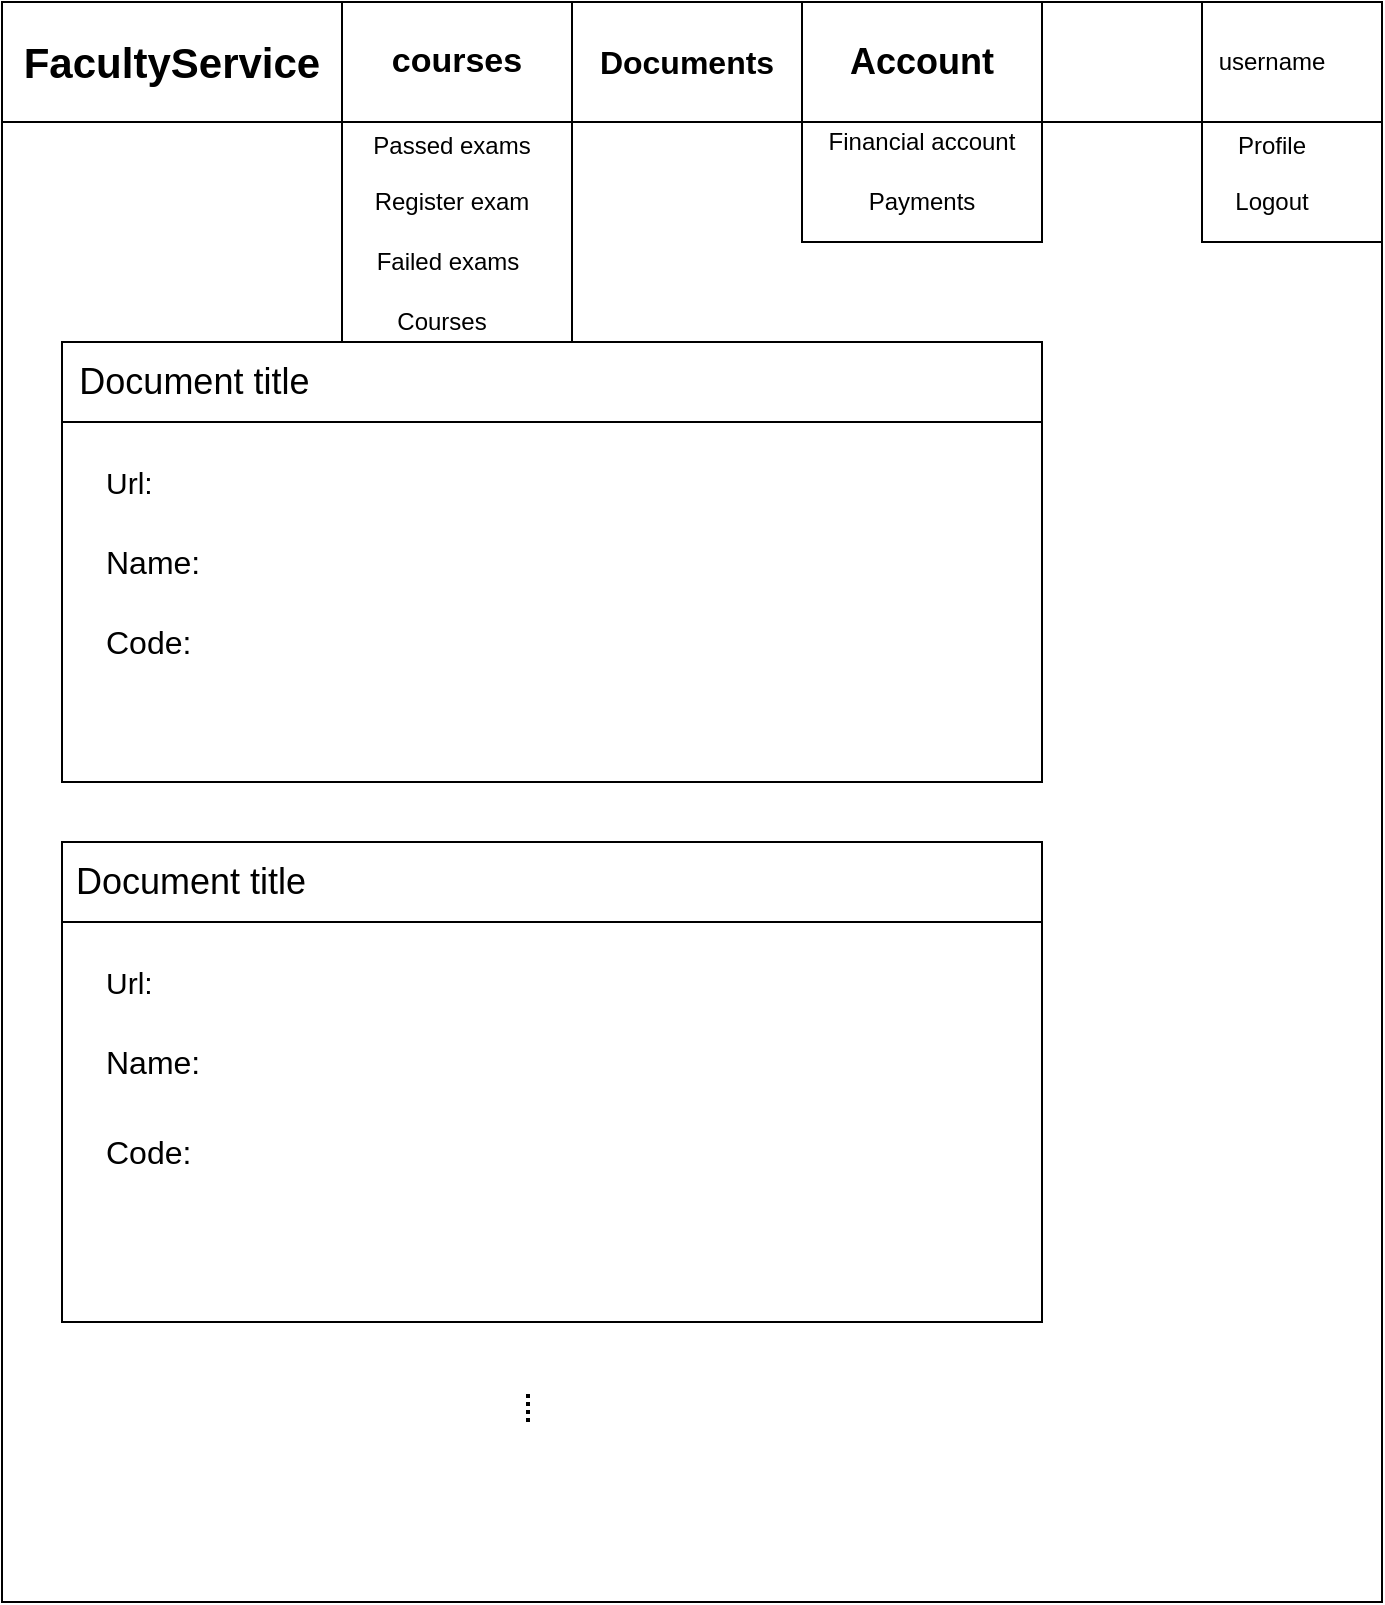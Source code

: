 <mxfile version="14.5.3" type="device"><diagram id="amHQI09h7djbyp-IV3jS" name="Page-1"><mxGraphModel dx="1422" dy="762" grid="1" gridSize="10" guides="1" tooltips="1" connect="1" arrows="1" fold="1" page="1" pageScale="1" pageWidth="827" pageHeight="1169" math="0" shadow="0"><root><mxCell id="0"/><mxCell id="1" parent="0"/><mxCell id="rbmrwAcDhw7CNoRFE1rx-1" value="" style="rounded=0;whiteSpace=wrap;html=1;align=left;" parent="1" vertex="1"><mxGeometry width="690" height="800" as="geometry"/></mxCell><mxCell id="rbmrwAcDhw7CNoRFE1rx-4" value="" style="rounded=0;whiteSpace=wrap;html=1;align=left;" parent="1" vertex="1"><mxGeometry x="30" y="210" width="490" height="180" as="geometry"/></mxCell><mxCell id="rbmrwAcDhw7CNoRFE1rx-5" value="&amp;nbsp; &lt;font style=&quot;font-size: 18px&quot;&gt;Document title&lt;/font&gt;" style="rounded=0;whiteSpace=wrap;html=1;align=left;" parent="1" vertex="1"><mxGeometry x="30" y="170" width="490" height="40" as="geometry"/></mxCell><mxCell id="rbmrwAcDhw7CNoRFE1rx-6" value="" style="rounded=0;whiteSpace=wrap;html=1;align=left;" parent="1" vertex="1"><mxGeometry x="30" y="460" width="490" height="200" as="geometry"/></mxCell><mxCell id="rbmrwAcDhw7CNoRFE1rx-7" value="&lt;span style=&quot;font-size: 18px&quot;&gt;&amp;nbsp;Document title&lt;/span&gt;" style="rounded=0;whiteSpace=wrap;html=1;align=left;" parent="1" vertex="1"><mxGeometry x="30" y="420" width="490" height="40" as="geometry"/></mxCell><mxCell id="rbmrwAcDhw7CNoRFE1rx-8" value="&lt;font style=&quot;font-size: 15px&quot;&gt;Url:&lt;/font&gt;" style="text;html=1;strokeColor=none;fillColor=none;align=left;verticalAlign=middle;whiteSpace=wrap;rounded=0;" parent="1" vertex="1"><mxGeometry x="50" y="230" width="70" height="20" as="geometry"/></mxCell><mxCell id="rbmrwAcDhw7CNoRFE1rx-9" value="&lt;span style=&quot;font-size: 15px&quot;&gt;Url:&lt;/span&gt;" style="text;html=1;strokeColor=none;fillColor=none;align=left;verticalAlign=middle;whiteSpace=wrap;rounded=0;" parent="1" vertex="1"><mxGeometry x="50" y="480" width="50" height="20" as="geometry"/></mxCell><mxCell id="rbmrwAcDhw7CNoRFE1rx-10" value="&lt;font style=&quot;font-size: 16px&quot;&gt;Code:&lt;/font&gt;" style="text;html=1;strokeColor=none;fillColor=none;align=left;verticalAlign=middle;whiteSpace=wrap;rounded=0;" parent="1" vertex="1"><mxGeometry x="50" y="310" width="60" height="20" as="geometry"/></mxCell><mxCell id="rbmrwAcDhw7CNoRFE1rx-11" value="&lt;span style=&quot;font-size: 16px&quot;&gt;Code:&lt;/span&gt;" style="text;html=1;strokeColor=none;fillColor=none;align=left;verticalAlign=middle;whiteSpace=wrap;rounded=0;" parent="1" vertex="1"><mxGeometry x="50" y="565" width="60" height="20" as="geometry"/></mxCell><mxCell id="rbmrwAcDhw7CNoRFE1rx-12" value="&lt;span style=&quot;font-size: 16px&quot;&gt;Name:&lt;/span&gt;" style="text;html=1;strokeColor=none;fillColor=none;align=left;verticalAlign=middle;whiteSpace=wrap;rounded=0;" parent="1" vertex="1"><mxGeometry x="50" y="270" width="60" height="20" as="geometry"/></mxCell><mxCell id="rbmrwAcDhw7CNoRFE1rx-13" value="&lt;font style=&quot;font-size: 16px&quot;&gt;Name:&lt;/font&gt;" style="text;html=1;strokeColor=none;fillColor=none;align=left;verticalAlign=middle;whiteSpace=wrap;rounded=0;" parent="1" vertex="1"><mxGeometry x="50" y="520" width="70" height="20" as="geometry"/></mxCell><mxCell id="rbmrwAcDhw7CNoRFE1rx-16" value="" style="verticalLabelPosition=bottom;verticalAlign=top;html=1;shape=mxgraph.basic.rect;fillColor2=none;strokeWidth=1;size=20;indent=5;" parent="1" vertex="1"><mxGeometry x="400" y="60" width="120" height="60" as="geometry"/></mxCell><mxCell id="rbmrwAcDhw7CNoRFE1rx-18" value="Financial account" style="text;html=1;strokeColor=none;fillColor=none;align=center;verticalAlign=middle;whiteSpace=wrap;rounded=0;" parent="1" vertex="1"><mxGeometry x="411" y="60" width="98" height="20" as="geometry"/></mxCell><mxCell id="rbmrwAcDhw7CNoRFE1rx-25" value="Payments" style="text;html=1;strokeColor=none;fillColor=none;align=center;verticalAlign=middle;whiteSpace=wrap;rounded=0;" parent="1" vertex="1"><mxGeometry x="440" y="90" width="40" height="20" as="geometry"/></mxCell><mxCell id="rbmrwAcDhw7CNoRFE1rx-26" value="" style="verticalLabelPosition=bottom;verticalAlign=top;html=1;shape=mxgraph.basic.rect;fillColor2=none;strokeWidth=1;size=20;indent=5;" parent="1" vertex="1"><mxGeometry x="600" y="60" width="90" height="60" as="geometry"/></mxCell><mxCell id="rbmrwAcDhw7CNoRFE1rx-28" style="edgeStyle=orthogonalEdgeStyle;rounded=0;orthogonalLoop=1;jettySize=auto;html=1;exitX=0.5;exitY=1;exitDx=0;exitDy=0;" parent="1" edge="1"><mxGeometry relative="1" as="geometry"><mxPoint x="320" y="80" as="sourcePoint"/><mxPoint x="320" y="80" as="targetPoint"/></mxGeometry></mxCell><mxCell id="rbmrwAcDhw7CNoRFE1rx-29" value="Profile" style="text;html=1;strokeColor=none;fillColor=none;align=center;verticalAlign=middle;whiteSpace=wrap;rounded=0;" parent="1" vertex="1"><mxGeometry x="615" y="61.5" width="40" height="20" as="geometry"/></mxCell><mxCell id="rbmrwAcDhw7CNoRFE1rx-30" value="Logout" style="text;html=1;strokeColor=none;fillColor=none;align=center;verticalAlign=middle;whiteSpace=wrap;rounded=0;" parent="1" vertex="1"><mxGeometry x="615" y="90" width="40" height="20" as="geometry"/></mxCell><mxCell id="rbmrwAcDhw7CNoRFE1rx-32" value="&lt;b&gt;&lt;font style=&quot;font-size: 21px&quot;&gt;FacultyService&lt;/font&gt;&lt;/b&gt;" style="rounded=0;whiteSpace=wrap;html=1;" parent="1" vertex="1"><mxGeometry width="170" height="60" as="geometry"/></mxCell><mxCell id="rbmrwAcDhw7CNoRFE1rx-33" value="&lt;b&gt;&lt;font style=&quot;font-size: 17px&quot;&gt;courses&lt;/font&gt;&lt;/b&gt;" style="rounded=0;whiteSpace=wrap;html=1;" parent="1" vertex="1"><mxGeometry x="170" width="115" height="60" as="geometry"/></mxCell><mxCell id="rbmrwAcDhw7CNoRFE1rx-37" value="&lt;font style=&quot;font-size: 18px&quot;&gt;&lt;b&gt;Account&lt;/b&gt;&lt;/font&gt;" style="rounded=0;whiteSpace=wrap;html=1;" parent="1" vertex="1"><mxGeometry x="400" width="120" height="60" as="geometry"/></mxCell><mxCell id="rbmrwAcDhw7CNoRFE1rx-38" value="" style="rounded=0;whiteSpace=wrap;html=1;" parent="1" vertex="1"><mxGeometry x="170" y="60" width="115" height="110" as="geometry"/></mxCell><mxCell id="rbmrwAcDhw7CNoRFE1rx-19" value="Passed exams" style="text;html=1;strokeColor=none;fillColor=none;align=center;verticalAlign=middle;whiteSpace=wrap;rounded=0;" parent="1" vertex="1"><mxGeometry x="175" y="61.5" width="100" height="20" as="geometry"/></mxCell><mxCell id="rbmrwAcDhw7CNoRFE1rx-21" value="Register exam" style="text;html=1;strokeColor=none;fillColor=none;align=center;verticalAlign=middle;whiteSpace=wrap;rounded=0;" parent="1" vertex="1"><mxGeometry x="180" y="90" width="90" height="20" as="geometry"/></mxCell><mxCell id="rbmrwAcDhw7CNoRFE1rx-31" value="Failed exams" style="text;html=1;strokeColor=none;fillColor=none;align=center;verticalAlign=middle;whiteSpace=wrap;rounded=0;" parent="1" vertex="1"><mxGeometry x="182.5" y="120" width="80" height="20" as="geometry"/></mxCell><mxCell id="rbmrwAcDhw7CNoRFE1rx-40" value="" style="rounded=0;whiteSpace=wrap;html=1;" parent="1" vertex="1"><mxGeometry x="600" width="90" height="60" as="geometry"/></mxCell><mxCell id="rbmrwAcDhw7CNoRFE1rx-20" value="username" style="text;html=1;strokeColor=none;fillColor=none;align=center;verticalAlign=middle;whiteSpace=wrap;rounded=0;" parent="1" vertex="1"><mxGeometry x="615" y="20" width="40" height="20" as="geometry"/></mxCell><mxCell id="rbmrwAcDhw7CNoRFE1rx-41" value="" style="rounded=0;whiteSpace=wrap;html=1;" parent="1" vertex="1"><mxGeometry x="520" width="80" height="60" as="geometry"/></mxCell><mxCell id="rbmrwAcDhw7CNoRFE1rx-43" value="" style="endArrow=none;dashed=1;html=1;dashPattern=1 3;strokeWidth=2;jumpSize=9;endSize=9;startSize=9;" parent="1" edge="1"><mxGeometry width="50" height="50" relative="1" as="geometry"><mxPoint x="263" y="710" as="sourcePoint"/><mxPoint x="263" y="710" as="targetPoint"/><Array as="points"><mxPoint x="263" y="690"/></Array></mxGeometry></mxCell><mxCell id="lZ9AwBKPEmLml6N0hwq8-1" value="&lt;div&gt;&lt;b style=&quot;font-family: &amp;#34;helvetica&amp;#34;&quot;&gt;&lt;font style=&quot;font-size: 16px&quot;&gt;Documents&lt;/font&gt;&lt;/b&gt;&lt;/div&gt;" style="rounded=0;whiteSpace=wrap;html=1;strokeWidth=1;align=center;" vertex="1" parent="1"><mxGeometry x="285" width="115" height="60" as="geometry"/></mxCell><mxCell id="lZ9AwBKPEmLml6N0hwq8-2" value="Courses" style="text;html=1;strokeColor=none;fillColor=none;align=center;verticalAlign=middle;whiteSpace=wrap;rounded=0;" vertex="1" parent="1"><mxGeometry x="200" y="150" width="40" height="20" as="geometry"/></mxCell></root></mxGraphModel></diagram></mxfile>